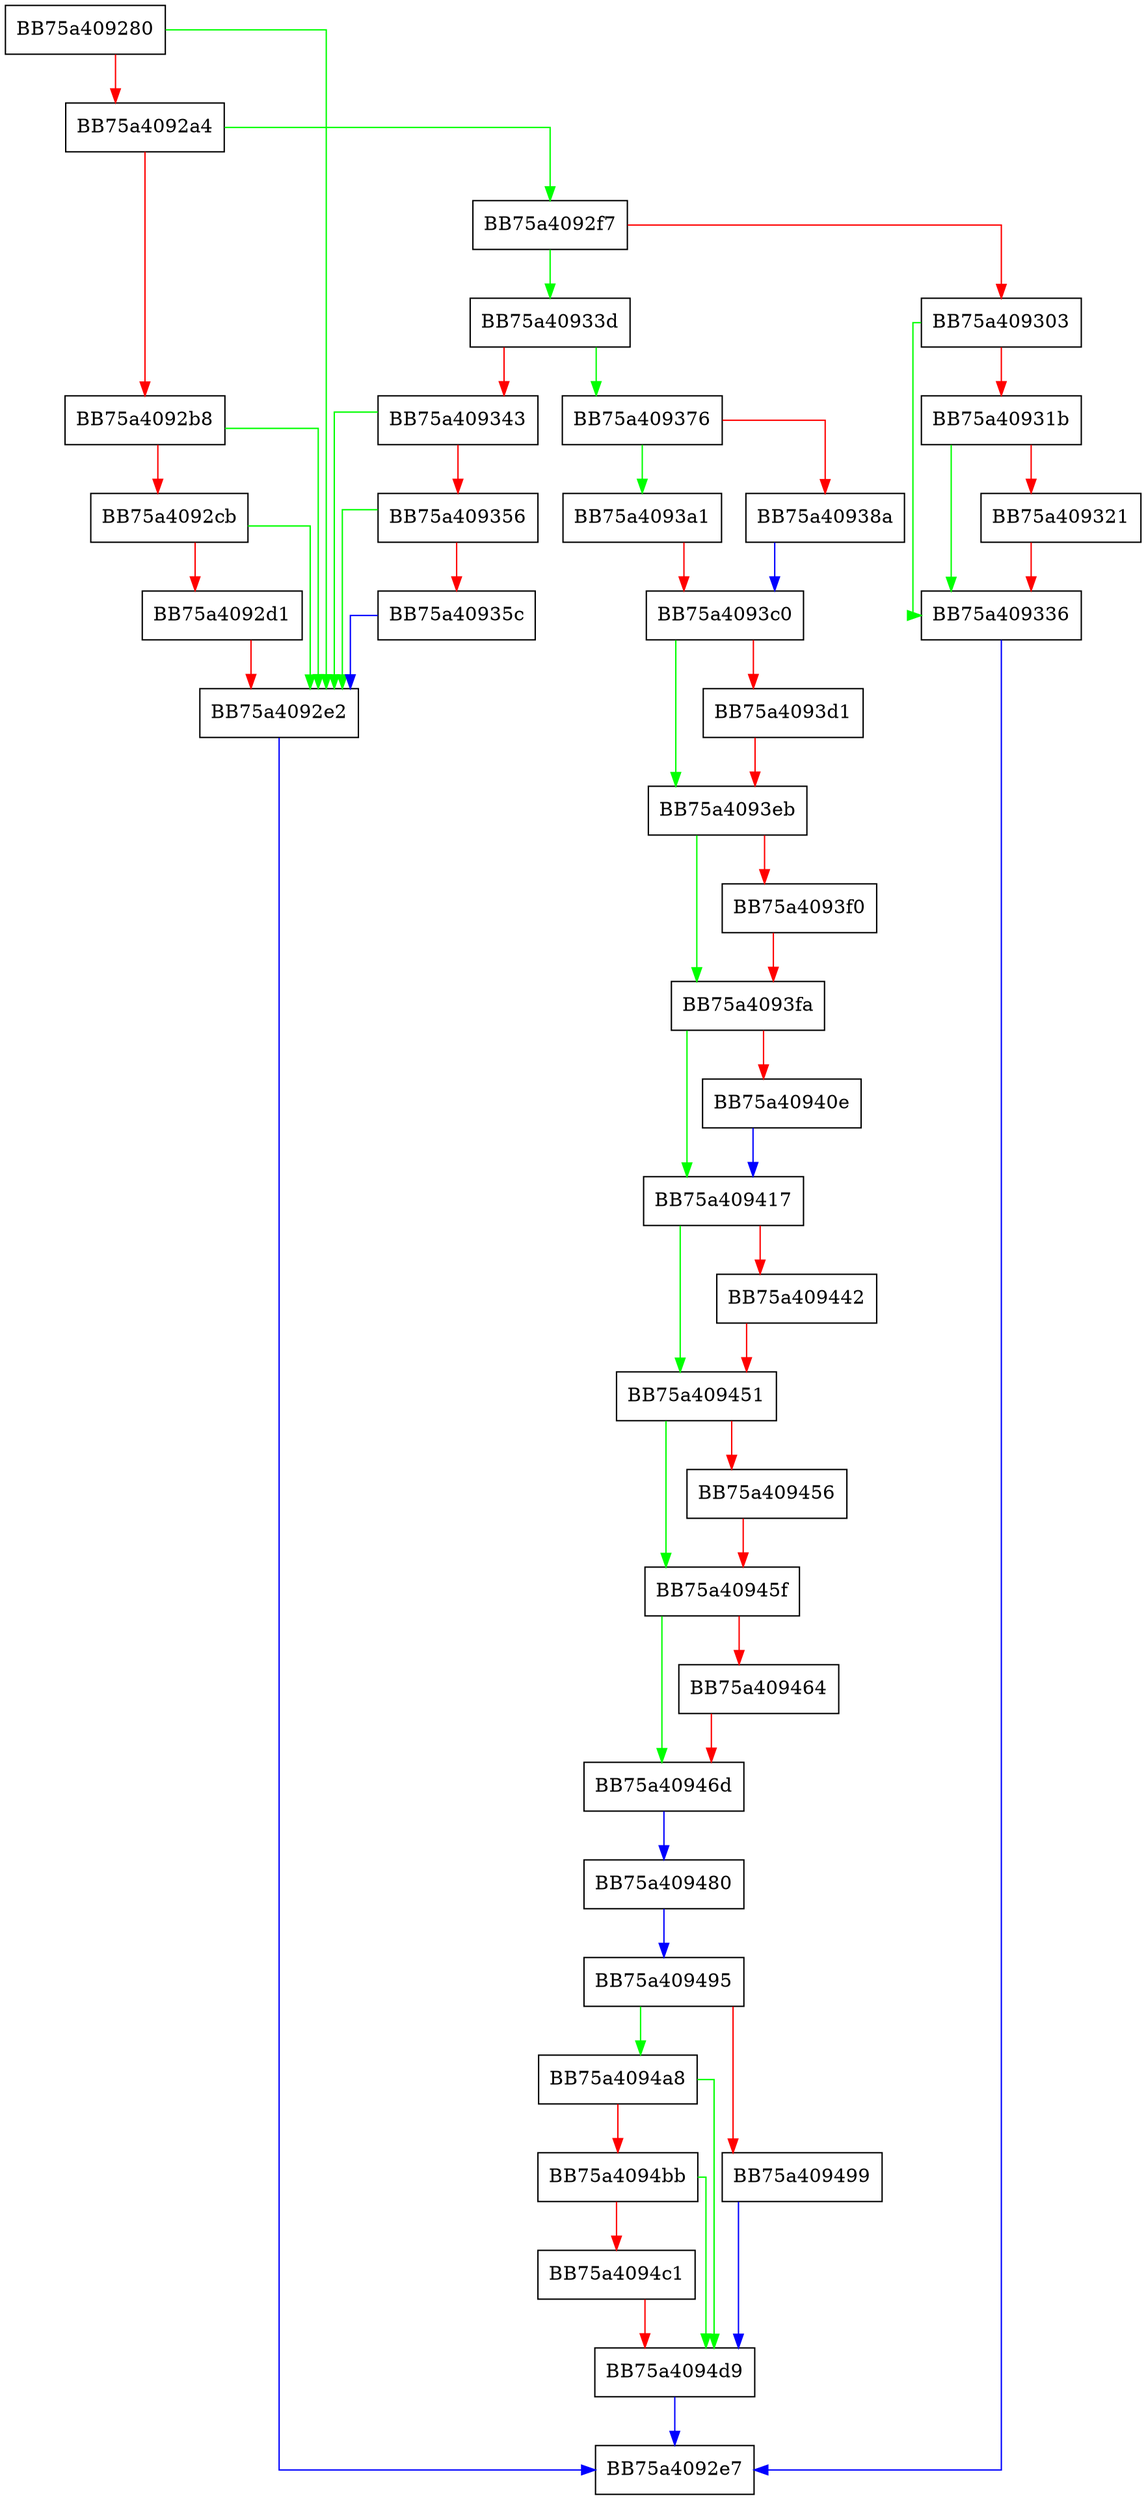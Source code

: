 digraph DynamicConfigUpdate {
  node [shape="box"];
  graph [splines=ortho];
  BB75a409280 -> BB75a4092e2 [color="green"];
  BB75a409280 -> BB75a4092a4 [color="red"];
  BB75a4092a4 -> BB75a4092f7 [color="green"];
  BB75a4092a4 -> BB75a4092b8 [color="red"];
  BB75a4092b8 -> BB75a4092e2 [color="green"];
  BB75a4092b8 -> BB75a4092cb [color="red"];
  BB75a4092cb -> BB75a4092e2 [color="green"];
  BB75a4092cb -> BB75a4092d1 [color="red"];
  BB75a4092d1 -> BB75a4092e2 [color="red"];
  BB75a4092e2 -> BB75a4092e7 [color="blue"];
  BB75a4092f7 -> BB75a40933d [color="green"];
  BB75a4092f7 -> BB75a409303 [color="red"];
  BB75a409303 -> BB75a409336 [color="green"];
  BB75a409303 -> BB75a40931b [color="red"];
  BB75a40931b -> BB75a409336 [color="green"];
  BB75a40931b -> BB75a409321 [color="red"];
  BB75a409321 -> BB75a409336 [color="red"];
  BB75a409336 -> BB75a4092e7 [color="blue"];
  BB75a40933d -> BB75a409376 [color="green"];
  BB75a40933d -> BB75a409343 [color="red"];
  BB75a409343 -> BB75a4092e2 [color="green"];
  BB75a409343 -> BB75a409356 [color="red"];
  BB75a409356 -> BB75a4092e2 [color="green"];
  BB75a409356 -> BB75a40935c [color="red"];
  BB75a40935c -> BB75a4092e2 [color="blue"];
  BB75a409376 -> BB75a4093a1 [color="green"];
  BB75a409376 -> BB75a40938a [color="red"];
  BB75a40938a -> BB75a4093c0 [color="blue"];
  BB75a4093a1 -> BB75a4093c0 [color="red"];
  BB75a4093c0 -> BB75a4093eb [color="green"];
  BB75a4093c0 -> BB75a4093d1 [color="red"];
  BB75a4093d1 -> BB75a4093eb [color="red"];
  BB75a4093eb -> BB75a4093fa [color="green"];
  BB75a4093eb -> BB75a4093f0 [color="red"];
  BB75a4093f0 -> BB75a4093fa [color="red"];
  BB75a4093fa -> BB75a409417 [color="green"];
  BB75a4093fa -> BB75a40940e [color="red"];
  BB75a40940e -> BB75a409417 [color="blue"];
  BB75a409417 -> BB75a409451 [color="green"];
  BB75a409417 -> BB75a409442 [color="red"];
  BB75a409442 -> BB75a409451 [color="red"];
  BB75a409451 -> BB75a40945f [color="green"];
  BB75a409451 -> BB75a409456 [color="red"];
  BB75a409456 -> BB75a40945f [color="red"];
  BB75a40945f -> BB75a40946d [color="green"];
  BB75a40945f -> BB75a409464 [color="red"];
  BB75a409464 -> BB75a40946d [color="red"];
  BB75a40946d -> BB75a409480 [color="blue"];
  BB75a409480 -> BB75a409495 [color="blue"];
  BB75a409495 -> BB75a4094a8 [color="green"];
  BB75a409495 -> BB75a409499 [color="red"];
  BB75a409499 -> BB75a4094d9 [color="blue"];
  BB75a4094a8 -> BB75a4094d9 [color="green"];
  BB75a4094a8 -> BB75a4094bb [color="red"];
  BB75a4094bb -> BB75a4094d9 [color="green"];
  BB75a4094bb -> BB75a4094c1 [color="red"];
  BB75a4094c1 -> BB75a4094d9 [color="red"];
  BB75a4094d9 -> BB75a4092e7 [color="blue"];
}